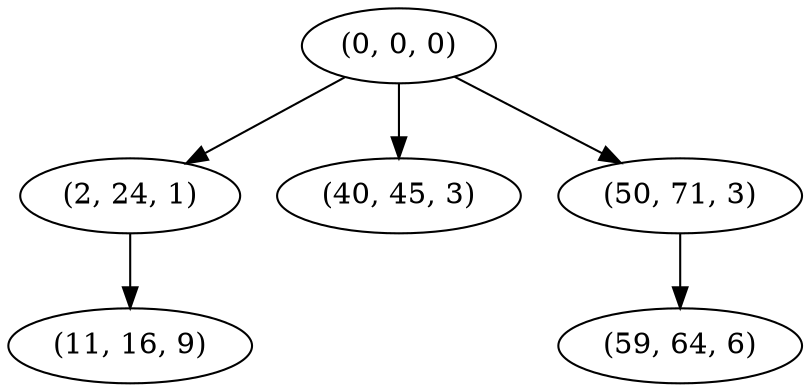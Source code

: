 digraph tree {
    "(0, 0, 0)";
    "(2, 24, 1)";
    "(11, 16, 9)";
    "(40, 45, 3)";
    "(50, 71, 3)";
    "(59, 64, 6)";
    "(0, 0, 0)" -> "(2, 24, 1)";
    "(0, 0, 0)" -> "(40, 45, 3)";
    "(0, 0, 0)" -> "(50, 71, 3)";
    "(2, 24, 1)" -> "(11, 16, 9)";
    "(50, 71, 3)" -> "(59, 64, 6)";
}

